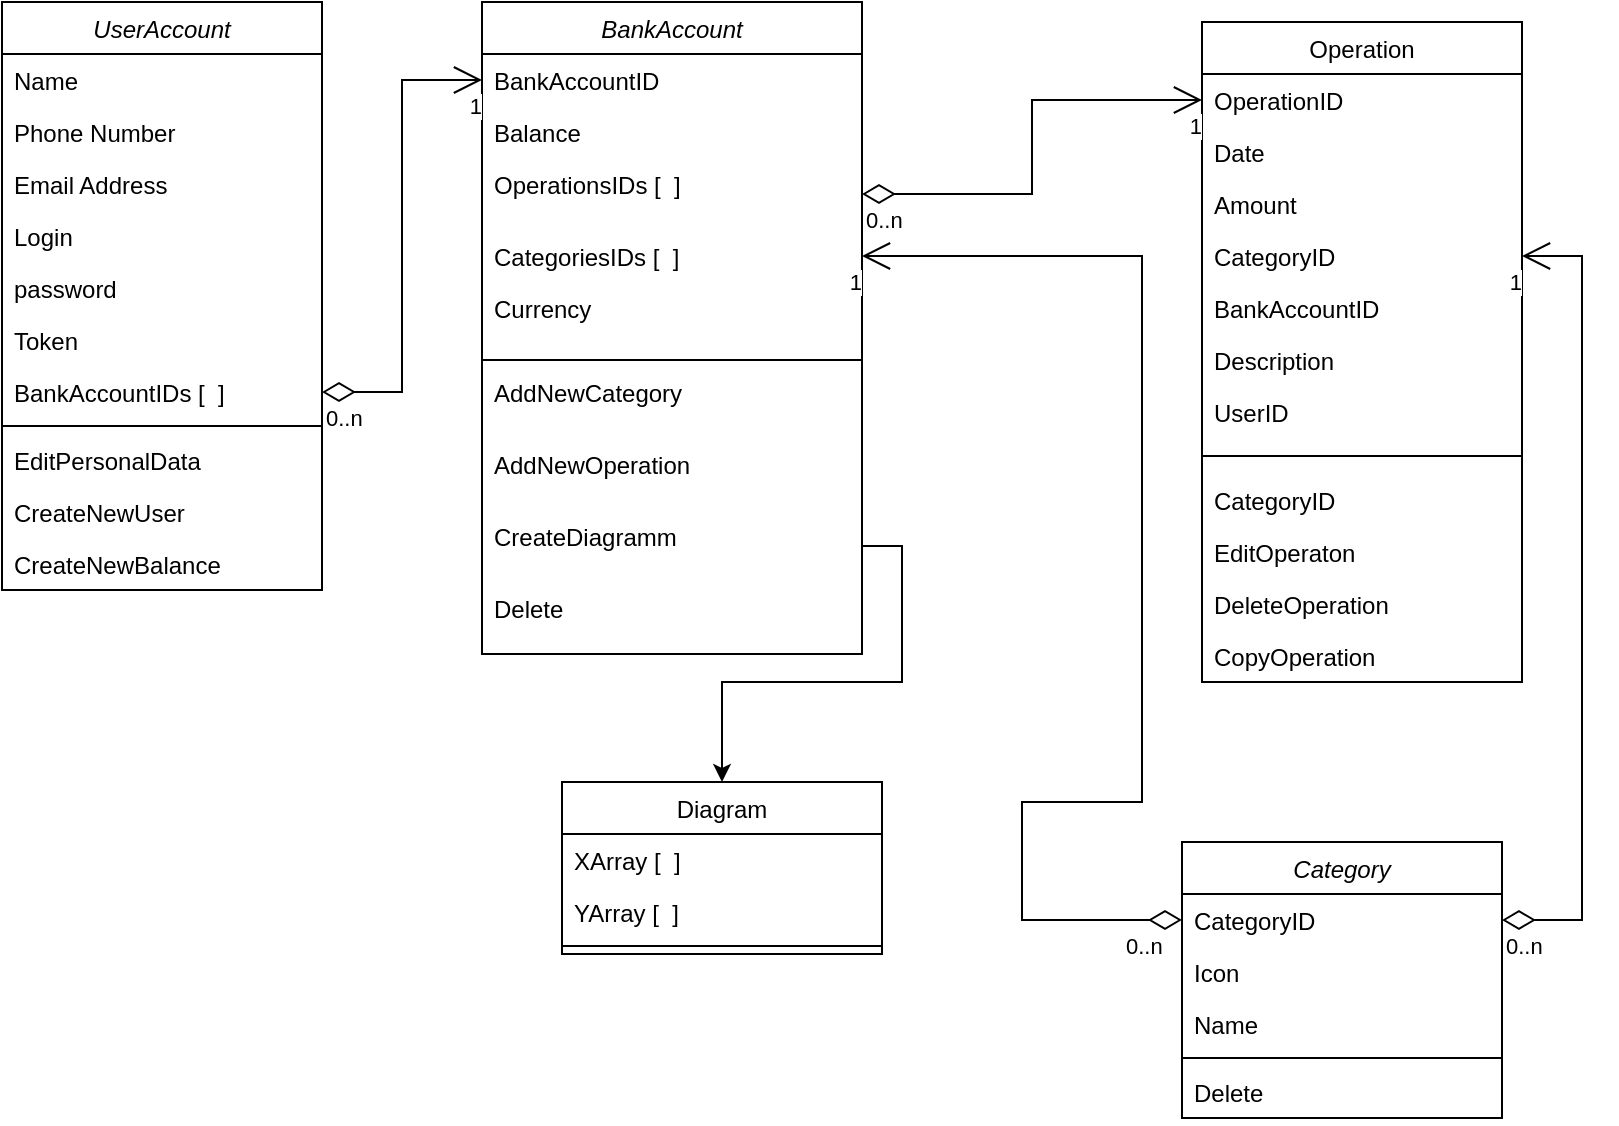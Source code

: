 <mxfile>
    <diagram id="C5RBs43oDa-KdzZeNtuy" name="Page-1">
        <mxGraphModel dx="628" dy="926" grid="1" gridSize="10" guides="1" tooltips="1" connect="1" arrows="1" fold="1" page="1" pageScale="1" pageWidth="827" pageHeight="1169" math="0" shadow="0">
            <root>
                <mxCell id="WIyWlLk6GJQsqaUBKTNV-0"/>
                <mxCell id="WIyWlLk6GJQsqaUBKTNV-1" parent="WIyWlLk6GJQsqaUBKTNV-0"/>
                <mxCell id="zkfFHV4jXpPFQw0GAbJ--0" value="UserAccount" style="swimlane;fontStyle=2;align=center;verticalAlign=top;childLayout=stackLayout;horizontal=1;startSize=26;horizontalStack=0;resizeParent=1;resizeLast=0;collapsible=1;marginBottom=0;rounded=0;shadow=0;strokeWidth=1;" parent="WIyWlLk6GJQsqaUBKTNV-1" vertex="1">
                    <mxGeometry x="19" y="80" width="160" height="294" as="geometry">
                        <mxRectangle x="230" y="140" width="160" height="26" as="alternateBounds"/>
                    </mxGeometry>
                </mxCell>
                <mxCell id="zkfFHV4jXpPFQw0GAbJ--1" value="Name" style="text;align=left;verticalAlign=top;spacingLeft=4;spacingRight=4;overflow=hidden;rotatable=0;points=[[0,0.5],[1,0.5]];portConstraint=eastwest;" parent="zkfFHV4jXpPFQw0GAbJ--0" vertex="1">
                    <mxGeometry y="26" width="160" height="26" as="geometry"/>
                </mxCell>
                <mxCell id="zkfFHV4jXpPFQw0GAbJ--2" value="Phone Number" style="text;align=left;verticalAlign=top;spacingLeft=4;spacingRight=4;overflow=hidden;rotatable=0;points=[[0,0.5],[1,0.5]];portConstraint=eastwest;rounded=0;shadow=0;html=0;" parent="zkfFHV4jXpPFQw0GAbJ--0" vertex="1">
                    <mxGeometry y="52" width="160" height="26" as="geometry"/>
                </mxCell>
                <mxCell id="zkfFHV4jXpPFQw0GAbJ--3" value="Email Address" style="text;align=left;verticalAlign=top;spacingLeft=4;spacingRight=4;overflow=hidden;rotatable=0;points=[[0,0.5],[1,0.5]];portConstraint=eastwest;rounded=0;shadow=0;html=0;" parent="zkfFHV4jXpPFQw0GAbJ--0" vertex="1">
                    <mxGeometry y="78" width="160" height="26" as="geometry"/>
                </mxCell>
                <mxCell id="Is_hawx0hwYTSGK15Ls0-1" value="Login" style="text;align=left;verticalAlign=top;spacingLeft=4;spacingRight=4;overflow=hidden;rotatable=0;points=[[0,0.5],[1,0.5]];portConstraint=eastwest;rounded=0;shadow=0;html=0;" parent="zkfFHV4jXpPFQw0GAbJ--0" vertex="1">
                    <mxGeometry y="104" width="160" height="26" as="geometry"/>
                </mxCell>
                <mxCell id="0" value="password" style="text;align=left;verticalAlign=top;spacingLeft=4;spacingRight=4;overflow=hidden;rotatable=0;points=[[0,0.5],[1,0.5]];portConstraint=eastwest;rounded=0;shadow=0;html=0;" vertex="1" parent="zkfFHV4jXpPFQw0GAbJ--0">
                    <mxGeometry y="130" width="160" height="26" as="geometry"/>
                </mxCell>
                <mxCell id="Is_hawx0hwYTSGK15Ls0-2" value="Token" style="text;align=left;verticalAlign=top;spacingLeft=4;spacingRight=4;overflow=hidden;rotatable=0;points=[[0,0.5],[1,0.5]];portConstraint=eastwest;rounded=0;shadow=0;html=0;" parent="zkfFHV4jXpPFQw0GAbJ--0" vertex="1">
                    <mxGeometry y="156" width="160" height="26" as="geometry"/>
                </mxCell>
                <mxCell id="Is_hawx0hwYTSGK15Ls0-8" value="BankAccountIDs [  ]" style="text;align=left;verticalAlign=top;spacingLeft=4;spacingRight=4;overflow=hidden;rotatable=0;points=[[0,0.5],[1,0.5]];portConstraint=eastwest;rounded=0;shadow=0;html=0;" parent="zkfFHV4jXpPFQw0GAbJ--0" vertex="1">
                    <mxGeometry y="182" width="160" height="26" as="geometry"/>
                </mxCell>
                <mxCell id="zkfFHV4jXpPFQw0GAbJ--4" value="" style="line;html=1;strokeWidth=1;align=left;verticalAlign=middle;spacingTop=-1;spacingLeft=3;spacingRight=3;rotatable=0;labelPosition=right;points=[];portConstraint=eastwest;" parent="zkfFHV4jXpPFQw0GAbJ--0" vertex="1">
                    <mxGeometry y="208" width="160" height="8" as="geometry"/>
                </mxCell>
                <mxCell id="zkfFHV4jXpPFQw0GAbJ--5" value="EditPersonalData" style="text;align=left;verticalAlign=top;spacingLeft=4;spacingRight=4;overflow=hidden;rotatable=0;points=[[0,0.5],[1,0.5]];portConstraint=eastwest;" parent="zkfFHV4jXpPFQw0GAbJ--0" vertex="1">
                    <mxGeometry y="216" width="160" height="26" as="geometry"/>
                </mxCell>
                <mxCell id="1" value="CreateNewUser" style="text;align=left;verticalAlign=top;spacingLeft=4;spacingRight=4;overflow=hidden;rotatable=0;points=[[0,0.5],[1,0.5]];portConstraint=eastwest;" vertex="1" parent="zkfFHV4jXpPFQw0GAbJ--0">
                    <mxGeometry y="242" width="160" height="26" as="geometry"/>
                </mxCell>
                <mxCell id="Is_hawx0hwYTSGK15Ls0-7" value="CreateNewBalance&#10;" style="text;align=left;verticalAlign=top;spacingLeft=4;spacingRight=4;overflow=hidden;rotatable=0;points=[[0,0.5],[1,0.5]];portConstraint=eastwest;" parent="zkfFHV4jXpPFQw0GAbJ--0" vertex="1">
                    <mxGeometry y="268" width="160" height="26" as="geometry"/>
                </mxCell>
                <mxCell id="Is_hawx0hwYTSGK15Ls0-4" value="BankAccount" style="swimlane;fontStyle=2;align=center;verticalAlign=top;childLayout=stackLayout;horizontal=1;startSize=26;horizontalStack=0;resizeParent=1;resizeLast=0;collapsible=1;marginBottom=0;rounded=0;shadow=0;strokeWidth=1;" parent="WIyWlLk6GJQsqaUBKTNV-1" vertex="1">
                    <mxGeometry x="259" y="80" width="190" height="326" as="geometry">
                        <mxRectangle x="340" y="380" width="170" height="26" as="alternateBounds"/>
                    </mxGeometry>
                </mxCell>
                <mxCell id="Is_hawx0hwYTSGK15Ls0-13" value="BankAccountID" style="text;align=left;verticalAlign=top;spacingLeft=4;spacingRight=4;overflow=hidden;rotatable=0;points=[[0,0.5],[1,0.5]];portConstraint=eastwest;rounded=0;shadow=0;html=0;" parent="Is_hawx0hwYTSGK15Ls0-4" vertex="1">
                    <mxGeometry y="26" width="190" height="26" as="geometry"/>
                </mxCell>
                <mxCell id="Is_hawx0hwYTSGK15Ls0-14" value="Balance" style="text;align=left;verticalAlign=top;spacingLeft=4;spacingRight=4;overflow=hidden;rotatable=0;points=[[0,0.5],[1,0.5]];portConstraint=eastwest;rounded=0;shadow=0;html=0;" parent="Is_hawx0hwYTSGK15Ls0-4" vertex="1">
                    <mxGeometry y="52" width="190" height="26" as="geometry"/>
                </mxCell>
                <mxCell id="Is_hawx0hwYTSGK15Ls0-37" value="OperationsIDs [  ]" style="text;align=left;verticalAlign=top;spacingLeft=4;spacingRight=4;overflow=hidden;rotatable=0;points=[[0,0.5],[1,0.5]];portConstraint=eastwest;rounded=0;shadow=0;html=0;" parent="Is_hawx0hwYTSGK15Ls0-4" vertex="1">
                    <mxGeometry y="78" width="190" height="36" as="geometry"/>
                </mxCell>
                <mxCell id="Is_hawx0hwYTSGK15Ls0-101" value="CategoriesIDs [  ]" style="text;align=left;verticalAlign=top;spacingLeft=4;spacingRight=4;overflow=hidden;rotatable=0;points=[[0,0.5],[1,0.5]];portConstraint=eastwest;rounded=0;shadow=0;html=0;" parent="Is_hawx0hwYTSGK15Ls0-4" vertex="1">
                    <mxGeometry y="114" width="190" height="26" as="geometry"/>
                </mxCell>
                <mxCell id="Is_hawx0hwYTSGK15Ls0-15" value="Currency" style="text;align=left;verticalAlign=top;spacingLeft=4;spacingRight=4;overflow=hidden;rotatable=0;points=[[0,0.5],[1,0.5]];portConstraint=eastwest;rounded=0;shadow=0;html=0;" parent="Is_hawx0hwYTSGK15Ls0-4" vertex="1">
                    <mxGeometry y="140" width="190" height="36" as="geometry"/>
                </mxCell>
                <mxCell id="Is_hawx0hwYTSGK15Ls0-5" value="" style="line;html=1;strokeWidth=1;align=left;verticalAlign=middle;spacingTop=-1;spacingLeft=3;spacingRight=3;rotatable=0;labelPosition=right;points=[];portConstraint=eastwest;" parent="Is_hawx0hwYTSGK15Ls0-4" vertex="1">
                    <mxGeometry y="176" width="190" height="6" as="geometry"/>
                </mxCell>
                <mxCell id="Is_hawx0hwYTSGK15Ls0-45" value="AddNewCategory" style="text;align=left;verticalAlign=top;spacingLeft=4;spacingRight=4;overflow=hidden;rotatable=0;points=[[0,0.5],[1,0.5]];portConstraint=eastwest;rounded=0;shadow=0;html=0;" parent="Is_hawx0hwYTSGK15Ls0-4" vertex="1">
                    <mxGeometry y="182" width="190" height="36" as="geometry"/>
                </mxCell>
                <mxCell id="Is_hawx0hwYTSGK15Ls0-105" value="AddNewOperation" style="text;align=left;verticalAlign=top;spacingLeft=4;spacingRight=4;overflow=hidden;rotatable=0;points=[[0,0.5],[1,0.5]];portConstraint=eastwest;rounded=0;shadow=0;html=0;" parent="Is_hawx0hwYTSGK15Ls0-4" vertex="1">
                    <mxGeometry y="218" width="190" height="36" as="geometry"/>
                </mxCell>
                <mxCell id="Is_hawx0hwYTSGK15Ls0-117" value="CreateDiagramm" style="text;align=left;verticalAlign=top;spacingLeft=4;spacingRight=4;overflow=hidden;rotatable=0;points=[[0,0.5],[1,0.5]];portConstraint=eastwest;rounded=0;shadow=0;html=0;" parent="Is_hawx0hwYTSGK15Ls0-4" vertex="1">
                    <mxGeometry y="254" width="190" height="36" as="geometry"/>
                </mxCell>
                <mxCell id="Is_hawx0hwYTSGK15Ls0-114" value="Delete" style="text;align=left;verticalAlign=top;spacingLeft=4;spacingRight=4;overflow=hidden;rotatable=0;points=[[0,0.5],[1,0.5]];portConstraint=eastwest;rounded=0;shadow=0;html=0;" parent="Is_hawx0hwYTSGK15Ls0-4" vertex="1">
                    <mxGeometry y="290" width="190" height="36" as="geometry"/>
                </mxCell>
                <mxCell id="Is_hawx0hwYTSGK15Ls0-25" value="Category" style="swimlane;fontStyle=2;align=center;verticalAlign=top;childLayout=stackLayout;horizontal=1;startSize=26;horizontalStack=0;resizeParent=1;resizeLast=0;collapsible=1;marginBottom=0;rounded=0;shadow=0;strokeWidth=1;" parent="WIyWlLk6GJQsqaUBKTNV-1" vertex="1">
                    <mxGeometry x="609" y="500" width="160" height="138" as="geometry">
                        <mxRectangle x="340" y="380" width="170" height="26" as="alternateBounds"/>
                    </mxGeometry>
                </mxCell>
                <mxCell id="Is_hawx0hwYTSGK15Ls0-26" value="CategoryID" style="text;align=left;verticalAlign=top;spacingLeft=4;spacingRight=4;overflow=hidden;rotatable=0;points=[[0,0.5],[1,0.5]];portConstraint=eastwest;rounded=0;shadow=0;html=0;" parent="Is_hawx0hwYTSGK15Ls0-25" vertex="1">
                    <mxGeometry y="26" width="160" height="26" as="geometry"/>
                </mxCell>
                <mxCell id="Is_hawx0hwYTSGK15Ls0-134" value="Icon" style="text;align=left;verticalAlign=top;spacingLeft=4;spacingRight=4;overflow=hidden;rotatable=0;points=[[0,0.5],[1,0.5]];portConstraint=eastwest;rounded=0;shadow=0;html=0;" parent="Is_hawx0hwYTSGK15Ls0-25" vertex="1">
                    <mxGeometry y="52" width="160" height="26" as="geometry"/>
                </mxCell>
                <mxCell id="Is_hawx0hwYTSGK15Ls0-47" value="Name" style="text;align=left;verticalAlign=top;spacingLeft=4;spacingRight=4;overflow=hidden;rotatable=0;points=[[0,0.5],[1,0.5]];portConstraint=eastwest;rounded=0;shadow=0;html=0;" parent="Is_hawx0hwYTSGK15Ls0-25" vertex="1">
                    <mxGeometry y="78" width="160" height="26" as="geometry"/>
                </mxCell>
                <mxCell id="Is_hawx0hwYTSGK15Ls0-28" value="" style="line;html=1;strokeWidth=1;align=left;verticalAlign=middle;spacingTop=-1;spacingLeft=3;spacingRight=3;rotatable=0;labelPosition=right;points=[];portConstraint=eastwest;" parent="Is_hawx0hwYTSGK15Ls0-25" vertex="1">
                    <mxGeometry y="104" width="160" height="8" as="geometry"/>
                </mxCell>
                <mxCell id="Is_hawx0hwYTSGK15Ls0-113" value="Delete" style="text;align=left;verticalAlign=top;spacingLeft=4;spacingRight=4;overflow=hidden;rotatable=0;points=[[0,0.5],[1,0.5]];portConstraint=eastwest;rounded=0;shadow=0;html=0;" parent="Is_hawx0hwYTSGK15Ls0-25" vertex="1">
                    <mxGeometry y="112" width="160" height="26" as="geometry"/>
                </mxCell>
                <mxCell id="Is_hawx0hwYTSGK15Ls0-51" value="Operation" style="swimlane;fontStyle=0;align=center;verticalAlign=top;childLayout=stackLayout;horizontal=1;startSize=26;horizontalStack=0;resizeParent=1;resizeLast=0;collapsible=1;marginBottom=0;rounded=0;shadow=0;strokeWidth=1;" parent="WIyWlLk6GJQsqaUBKTNV-1" vertex="1">
                    <mxGeometry x="619" y="90" width="160" height="330" as="geometry">
                        <mxRectangle x="340" y="380" width="170" height="26" as="alternateBounds"/>
                    </mxGeometry>
                </mxCell>
                <mxCell id="Is_hawx0hwYTSGK15Ls0-57" value="OperationID" style="text;align=left;verticalAlign=top;spacingLeft=4;spacingRight=4;overflow=hidden;rotatable=0;points=[[0,0.5],[1,0.5]];portConstraint=eastwest;rounded=0;shadow=0;html=0;" parent="Is_hawx0hwYTSGK15Ls0-51" vertex="1">
                    <mxGeometry y="26" width="160" height="26" as="geometry"/>
                </mxCell>
                <mxCell id="Is_hawx0hwYTSGK15Ls0-60" value="Date" style="text;align=left;verticalAlign=top;spacingLeft=4;spacingRight=4;overflow=hidden;rotatable=0;points=[[0,0.5],[1,0.5]];portConstraint=eastwest;rounded=0;shadow=0;html=0;" parent="Is_hawx0hwYTSGK15Ls0-51" vertex="1">
                    <mxGeometry y="52" width="160" height="26" as="geometry"/>
                </mxCell>
                <mxCell id="Is_hawx0hwYTSGK15Ls0-61" value="Amount" style="text;align=left;verticalAlign=top;spacingLeft=4;spacingRight=4;overflow=hidden;rotatable=0;points=[[0,0.5],[1,0.5]];portConstraint=eastwest;rounded=0;shadow=0;html=0;" parent="Is_hawx0hwYTSGK15Ls0-51" vertex="1">
                    <mxGeometry y="78" width="160" height="26" as="geometry"/>
                </mxCell>
                <mxCell id="Is_hawx0hwYTSGK15Ls0-70" value="CategoryID" style="text;align=left;verticalAlign=top;spacingLeft=4;spacingRight=4;overflow=hidden;rotatable=0;points=[[0,0.5],[1,0.5]];portConstraint=eastwest;rounded=0;shadow=0;html=0;" parent="Is_hawx0hwYTSGK15Ls0-51" vertex="1">
                    <mxGeometry y="104" width="160" height="26" as="geometry"/>
                </mxCell>
                <mxCell id="Is_hawx0hwYTSGK15Ls0-100" value="BankAccountID&#10;" style="text;align=left;verticalAlign=top;spacingLeft=4;spacingRight=4;overflow=hidden;rotatable=0;points=[[0,0.5],[1,0.5]];portConstraint=eastwest;rounded=0;shadow=0;html=0;" parent="Is_hawx0hwYTSGK15Ls0-51" vertex="1">
                    <mxGeometry y="130" width="160" height="26" as="geometry"/>
                </mxCell>
                <mxCell id="Is_hawx0hwYTSGK15Ls0-135" value="Description" style="text;align=left;verticalAlign=top;spacingLeft=4;spacingRight=4;overflow=hidden;rotatable=0;points=[[0,0.5],[1,0.5]];portConstraint=eastwest;rounded=0;shadow=0;html=0;" parent="Is_hawx0hwYTSGK15Ls0-51" vertex="1">
                    <mxGeometry y="156" width="160" height="26" as="geometry"/>
                </mxCell>
                <mxCell id="Is_hawx0hwYTSGK15Ls0-62" value="UserID" style="text;align=left;verticalAlign=top;spacingLeft=4;spacingRight=4;overflow=hidden;rotatable=0;points=[[0,0.5],[1,0.5]];portConstraint=eastwest;rounded=0;shadow=0;html=0;" parent="Is_hawx0hwYTSGK15Ls0-51" vertex="1">
                    <mxGeometry y="182" width="160" height="26" as="geometry"/>
                </mxCell>
                <mxCell id="Is_hawx0hwYTSGK15Ls0-52" value="" style="line;html=1;strokeWidth=1;align=left;verticalAlign=middle;spacingTop=-1;spacingLeft=3;spacingRight=3;rotatable=0;labelPosition=right;points=[];portConstraint=eastwest;" parent="Is_hawx0hwYTSGK15Ls0-51" vertex="1">
                    <mxGeometry y="208" width="160" height="18" as="geometry"/>
                </mxCell>
                <mxCell id="Is_hawx0hwYTSGK15Ls0-58" value="CategoryID" style="text;align=left;verticalAlign=top;spacingLeft=4;spacingRight=4;overflow=hidden;rotatable=0;points=[[0,0.5],[1,0.5]];portConstraint=eastwest;rounded=0;shadow=0;html=0;" parent="Is_hawx0hwYTSGK15Ls0-51" vertex="1">
                    <mxGeometry y="226" width="160" height="26" as="geometry"/>
                </mxCell>
                <mxCell id="Is_hawx0hwYTSGK15Ls0-71" value="EditOperaton" style="text;align=left;verticalAlign=top;spacingLeft=4;spacingRight=4;overflow=hidden;rotatable=0;points=[[0,0.5],[1,0.5]];portConstraint=eastwest;rounded=0;shadow=0;html=0;" parent="Is_hawx0hwYTSGK15Ls0-51" vertex="1">
                    <mxGeometry y="252" width="160" height="26" as="geometry"/>
                </mxCell>
                <mxCell id="Is_hawx0hwYTSGK15Ls0-85" value="DeleteOperation" style="text;align=left;verticalAlign=top;spacingLeft=4;spacingRight=4;overflow=hidden;rotatable=0;points=[[0,0.5],[1,0.5]];portConstraint=eastwest;rounded=0;shadow=0;html=0;" parent="Is_hawx0hwYTSGK15Ls0-51" vertex="1">
                    <mxGeometry y="278" width="160" height="26" as="geometry"/>
                </mxCell>
                <mxCell id="Is_hawx0hwYTSGK15Ls0-86" value="CopyOperation" style="text;align=left;verticalAlign=top;spacingLeft=4;spacingRight=4;overflow=hidden;rotatable=0;points=[[0,0.5],[1,0.5]];portConstraint=eastwest;rounded=0;shadow=0;html=0;" parent="Is_hawx0hwYTSGK15Ls0-51" vertex="1">
                    <mxGeometry y="304" width="160" height="26" as="geometry"/>
                </mxCell>
                <mxCell id="Is_hawx0hwYTSGK15Ls0-90" value="" style="endArrow=open;html=1;endSize=12;startArrow=diamondThin;startSize=14;startFill=0;edgeStyle=orthogonalEdgeStyle;rounded=0;entryX=1;entryY=0.5;entryDx=0;entryDy=0;exitX=1;exitY=0.5;exitDx=0;exitDy=0;" parent="WIyWlLk6GJQsqaUBKTNV-1" source="Is_hawx0hwYTSGK15Ls0-26" target="Is_hawx0hwYTSGK15Ls0-70" edge="1">
                    <mxGeometry relative="1" as="geometry">
                        <mxPoint x="859" y="210" as="sourcePoint"/>
                        <mxPoint x="939" y="200" as="targetPoint"/>
                        <Array as="points">
                            <mxPoint x="809" y="539"/>
                            <mxPoint x="809" y="207"/>
                        </Array>
                    </mxGeometry>
                </mxCell>
                <mxCell id="Is_hawx0hwYTSGK15Ls0-91" value="0..n" style="edgeLabel;resizable=0;html=1;align=left;verticalAlign=top;" parent="Is_hawx0hwYTSGK15Ls0-90" connectable="0" vertex="1">
                    <mxGeometry x="-1" relative="1" as="geometry">
                        <mxPoint as="offset"/>
                    </mxGeometry>
                </mxCell>
                <mxCell id="Is_hawx0hwYTSGK15Ls0-92" value="1" style="edgeLabel;resizable=0;html=1;align=right;verticalAlign=top;" parent="Is_hawx0hwYTSGK15Ls0-90" connectable="0" vertex="1">
                    <mxGeometry x="1" relative="1" as="geometry"/>
                </mxCell>
                <mxCell id="Is_hawx0hwYTSGK15Ls0-97" value="&lt;br&gt;" style="endArrow=open;html=1;endSize=12;startArrow=diamondThin;startSize=14;startFill=0;edgeStyle=orthogonalEdgeStyle;rounded=0;exitX=1;exitY=0.5;exitDx=0;exitDy=0;" parent="WIyWlLk6GJQsqaUBKTNV-1" source="Is_hawx0hwYTSGK15Ls0-37" target="Is_hawx0hwYTSGK15Ls0-57" edge="1">
                    <mxGeometry relative="1" as="geometry">
                        <mxPoint x="959" y="349" as="sourcePoint"/>
                        <mxPoint x="793" y="227" as="targetPoint"/>
                    </mxGeometry>
                </mxCell>
                <mxCell id="Is_hawx0hwYTSGK15Ls0-98" value="0..n" style="edgeLabel;resizable=0;html=1;align=left;verticalAlign=top;" parent="Is_hawx0hwYTSGK15Ls0-97" connectable="0" vertex="1">
                    <mxGeometry x="-1" relative="1" as="geometry"/>
                </mxCell>
                <mxCell id="Is_hawx0hwYTSGK15Ls0-99" value="1" style="edgeLabel;resizable=0;html=1;align=right;verticalAlign=top;" parent="Is_hawx0hwYTSGK15Ls0-97" connectable="0" vertex="1">
                    <mxGeometry x="1" relative="1" as="geometry"/>
                </mxCell>
                <mxCell id="Is_hawx0hwYTSGK15Ls0-102" value="&lt;br&gt;" style="endArrow=open;html=1;endSize=12;startArrow=diamondThin;startSize=14;startFill=0;edgeStyle=orthogonalEdgeStyle;rounded=0;exitX=0;exitY=0.5;exitDx=0;exitDy=0;entryX=1;entryY=0.5;entryDx=0;entryDy=0;" parent="WIyWlLk6GJQsqaUBKTNV-1" source="Is_hawx0hwYTSGK15Ls0-26" target="Is_hawx0hwYTSGK15Ls0-101" edge="1">
                    <mxGeometry relative="1" as="geometry">
                        <mxPoint x="729" y="549" as="sourcePoint"/>
                        <mxPoint x="789" y="217" as="targetPoint"/>
                        <Array as="points">
                            <mxPoint x="529" y="539"/>
                            <mxPoint x="529" y="480"/>
                            <mxPoint x="589" y="480"/>
                            <mxPoint x="589" y="207"/>
                        </Array>
                    </mxGeometry>
                </mxCell>
                <mxCell id="Is_hawx0hwYTSGK15Ls0-103" value="0..n" style="edgeLabel;resizable=0;html=1;align=left;verticalAlign=top;" parent="Is_hawx0hwYTSGK15Ls0-102" connectable="0" vertex="1">
                    <mxGeometry x="-1" relative="1" as="geometry">
                        <mxPoint x="-30" as="offset"/>
                    </mxGeometry>
                </mxCell>
                <mxCell id="Is_hawx0hwYTSGK15Ls0-104" value="1" style="edgeLabel;resizable=0;html=1;align=right;verticalAlign=top;" parent="Is_hawx0hwYTSGK15Ls0-102" connectable="0" vertex="1">
                    <mxGeometry x="1" relative="1" as="geometry"/>
                </mxCell>
                <mxCell id="Is_hawx0hwYTSGK15Ls0-106" value="" style="endArrow=open;html=1;endSize=12;startArrow=diamondThin;startSize=14;startFill=0;edgeStyle=orthogonalEdgeStyle;rounded=0;exitX=1;exitY=0.5;exitDx=0;exitDy=0;" parent="WIyWlLk6GJQsqaUBKTNV-1" source="Is_hawx0hwYTSGK15Ls0-8" target="Is_hawx0hwYTSGK15Ls0-13" edge="1">
                    <mxGeometry relative="1" as="geometry">
                        <mxPoint x="169" y="247" as="sourcePoint"/>
                        <mxPoint x="239" y="119" as="targetPoint"/>
                    </mxGeometry>
                </mxCell>
                <mxCell id="Is_hawx0hwYTSGK15Ls0-107" value="0..n" style="edgeLabel;resizable=0;html=1;align=left;verticalAlign=top;" parent="Is_hawx0hwYTSGK15Ls0-106" connectable="0" vertex="1">
                    <mxGeometry x="-1" relative="1" as="geometry"/>
                </mxCell>
                <mxCell id="Is_hawx0hwYTSGK15Ls0-108" value="1" style="edgeLabel;resizable=0;html=1;align=right;verticalAlign=top;" parent="Is_hawx0hwYTSGK15Ls0-106" connectable="0" vertex="1">
                    <mxGeometry x="1" relative="1" as="geometry"/>
                </mxCell>
                <mxCell id="Is_hawx0hwYTSGK15Ls0-123" value="Diagram" style="swimlane;fontStyle=0;align=center;verticalAlign=top;childLayout=stackLayout;horizontal=1;startSize=26;horizontalStack=0;resizeParent=1;resizeLast=0;collapsible=1;marginBottom=0;rounded=0;shadow=0;strokeWidth=1;" parent="WIyWlLk6GJQsqaUBKTNV-1" vertex="1">
                    <mxGeometry x="299" y="470" width="160" height="86" as="geometry">
                        <mxRectangle x="340" y="380" width="170" height="26" as="alternateBounds"/>
                    </mxGeometry>
                </mxCell>
                <mxCell id="Is_hawx0hwYTSGK15Ls0-127" value="XArray [  ]" style="text;align=left;verticalAlign=top;spacingLeft=4;spacingRight=4;overflow=hidden;rotatable=0;points=[[0,0.5],[1,0.5]];portConstraint=eastwest;rounded=0;shadow=0;html=0;" parent="Is_hawx0hwYTSGK15Ls0-123" vertex="1">
                    <mxGeometry y="26" width="160" height="26" as="geometry"/>
                </mxCell>
                <mxCell id="Is_hawx0hwYTSGK15Ls0-128" value="YArray [  ]" style="text;align=left;verticalAlign=top;spacingLeft=4;spacingRight=4;overflow=hidden;rotatable=0;points=[[0,0.5],[1,0.5]];portConstraint=eastwest;rounded=0;shadow=0;html=0;" parent="Is_hawx0hwYTSGK15Ls0-123" vertex="1">
                    <mxGeometry y="52" width="160" height="26" as="geometry"/>
                </mxCell>
                <mxCell id="Is_hawx0hwYTSGK15Ls0-124" value="" style="line;html=1;strokeWidth=1;align=left;verticalAlign=middle;spacingTop=-1;spacingLeft=3;spacingRight=3;rotatable=0;labelPosition=right;points=[];portConstraint=eastwest;" parent="Is_hawx0hwYTSGK15Ls0-123" vertex="1">
                    <mxGeometry y="78" width="160" height="8" as="geometry"/>
                </mxCell>
                <mxCell id="Is_hawx0hwYTSGK15Ls0-140" style="edgeStyle=orthogonalEdgeStyle;rounded=0;orthogonalLoop=1;jettySize=auto;html=1;entryX=0.5;entryY=0;entryDx=0;entryDy=0;" parent="WIyWlLk6GJQsqaUBKTNV-1" source="Is_hawx0hwYTSGK15Ls0-117" target="Is_hawx0hwYTSGK15Ls0-123" edge="1">
                    <mxGeometry relative="1" as="geometry"/>
                </mxCell>
            </root>
        </mxGraphModel>
    </diagram>
</mxfile>